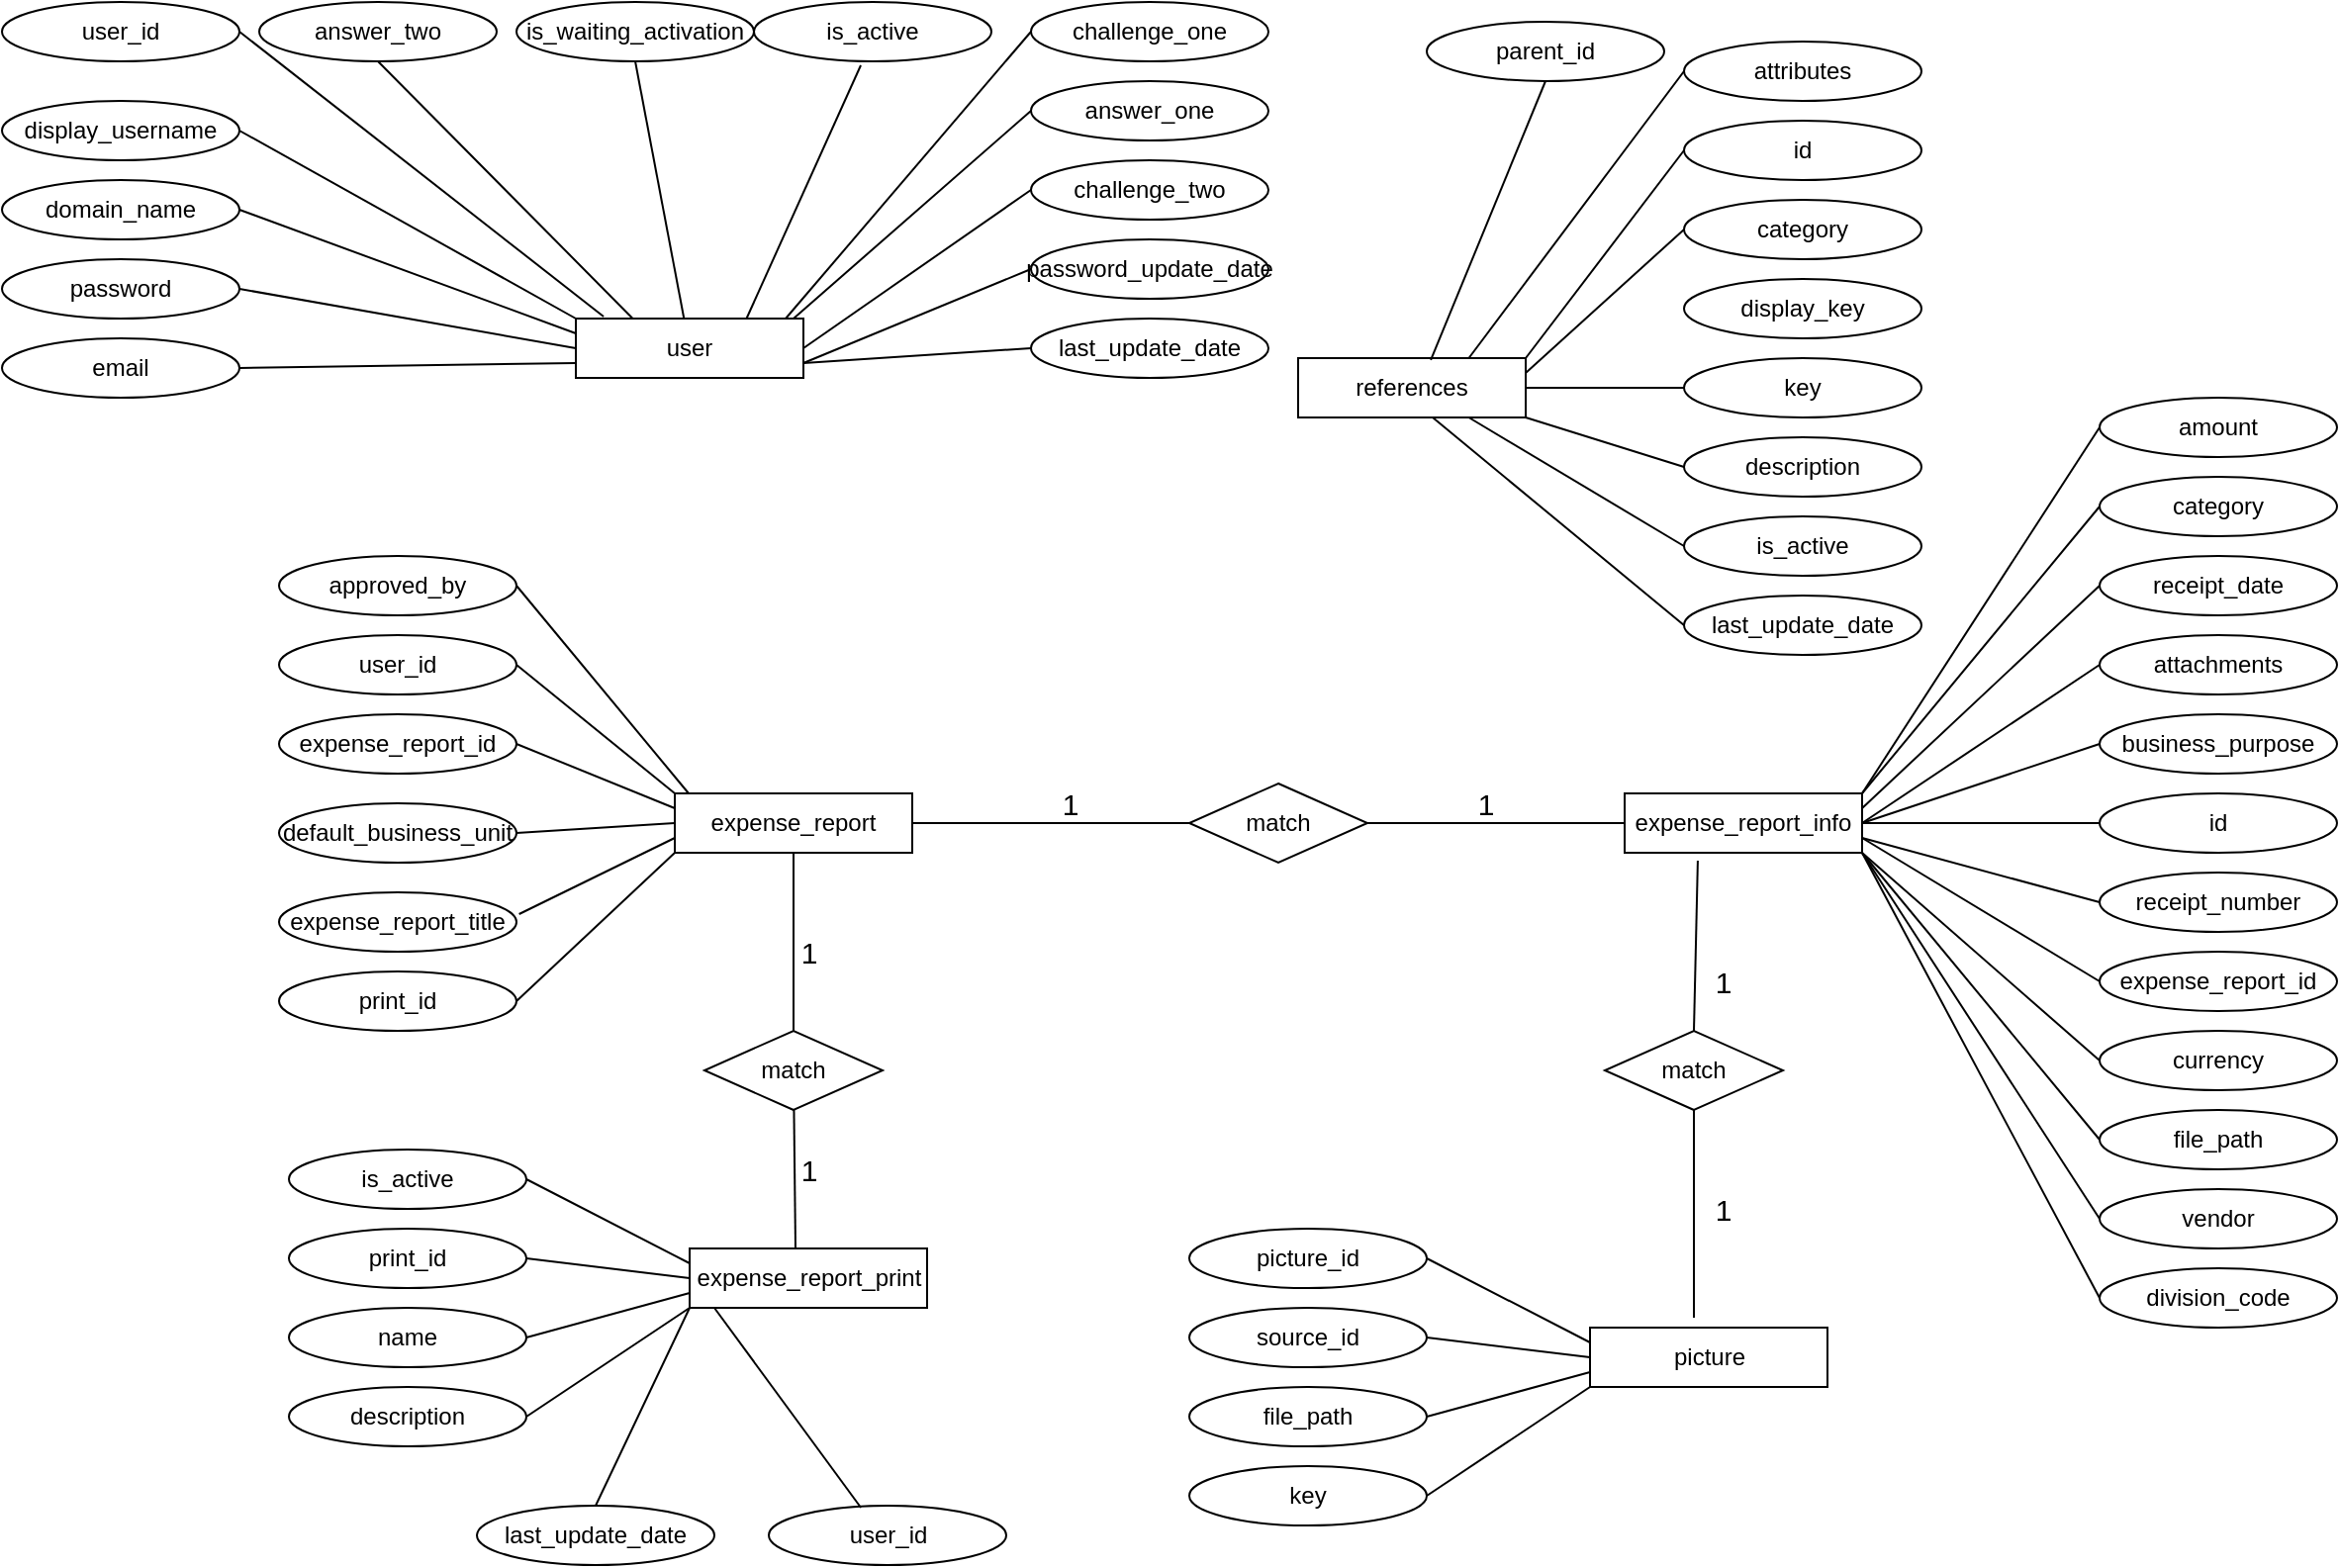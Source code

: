 <mxfile version="13.6.2" type="github" pages="2">
  <diagram name="Page-1" id="9f46799a-70d6-7492-0946-bef42562c5a5">
    <mxGraphModel dx="2200" dy="749" grid="1" gridSize="10" guides="1" tooltips="1" connect="1" arrows="1" fold="1" page="1" pageScale="1" pageWidth="850" pageHeight="1100" background="#ffffff" math="0" shadow="0">
      <root>
        <mxCell id="0" />
        <mxCell id="1" parent="0" />
        <mxCell id="Pz5uD54sgJ8zFwolIMYW-2" value="expense_report" style="rounded=0;whiteSpace=wrap;html=1;" parent="1" vertex="1">
          <mxGeometry x="200" y="410" width="120" height="30" as="geometry" />
        </mxCell>
        <mxCell id="Pz5uD54sgJ8zFwolIMYW-3" value="expense_report_info" style="rounded=0;whiteSpace=wrap;html=1;" parent="1" vertex="1">
          <mxGeometry x="680" y="410" width="120" height="30" as="geometry" />
        </mxCell>
        <mxCell id="Pz5uD54sgJ8zFwolIMYW-4" value="expense_report_id" style="ellipse;whiteSpace=wrap;html=1;" parent="1" vertex="1">
          <mxGeometry y="370" width="120" height="30" as="geometry" />
        </mxCell>
        <mxCell id="Pz5uD54sgJ8zFwolIMYW-5" value="default_business_unit" style="ellipse;whiteSpace=wrap;html=1;" parent="1" vertex="1">
          <mxGeometry y="415" width="120" height="30" as="geometry" />
        </mxCell>
        <mxCell id="Pz5uD54sgJ8zFwolIMYW-6" value="expense_report_title" style="ellipse;whiteSpace=wrap;html=1;" parent="1" vertex="1">
          <mxGeometry y="460" width="120" height="30" as="geometry" />
        </mxCell>
        <mxCell id="Pz5uD54sgJ8zFwolIMYW-7" value="user_id" style="ellipse;whiteSpace=wrap;html=1;" parent="1" vertex="1">
          <mxGeometry y="330" width="120" height="30" as="geometry" />
        </mxCell>
        <mxCell id="Pz5uD54sgJ8zFwolIMYW-8" value="" style="endArrow=none;html=1;exitX=1;exitY=0.5;exitDx=0;exitDy=0;entryX=0;entryY=0;entryDx=0;entryDy=0;" parent="1" source="Pz5uD54sgJ8zFwolIMYW-7" target="Pz5uD54sgJ8zFwolIMYW-2" edge="1">
          <mxGeometry width="50" height="50" relative="1" as="geometry">
            <mxPoint x="420" y="450" as="sourcePoint" />
            <mxPoint x="470" y="400" as="targetPoint" />
          </mxGeometry>
        </mxCell>
        <mxCell id="Pz5uD54sgJ8zFwolIMYW-9" value="" style="endArrow=none;html=1;exitX=1;exitY=0.5;exitDx=0;exitDy=0;entryX=0;entryY=0.25;entryDx=0;entryDy=0;" parent="1" source="Pz5uD54sgJ8zFwolIMYW-4" target="Pz5uD54sgJ8zFwolIMYW-2" edge="1">
          <mxGeometry width="50" height="50" relative="1" as="geometry">
            <mxPoint x="420" y="450" as="sourcePoint" />
            <mxPoint x="470" y="400" as="targetPoint" />
          </mxGeometry>
        </mxCell>
        <mxCell id="Pz5uD54sgJ8zFwolIMYW-10" value="" style="endArrow=none;html=1;exitX=1;exitY=0.5;exitDx=0;exitDy=0;entryX=0;entryY=0.5;entryDx=0;entryDy=0;" parent="1" source="Pz5uD54sgJ8zFwolIMYW-5" target="Pz5uD54sgJ8zFwolIMYW-2" edge="1">
          <mxGeometry width="50" height="50" relative="1" as="geometry">
            <mxPoint x="420" y="450" as="sourcePoint" />
            <mxPoint x="470" y="400" as="targetPoint" />
          </mxGeometry>
        </mxCell>
        <mxCell id="Pz5uD54sgJ8zFwolIMYW-11" value="" style="endArrow=none;html=1;exitX=1.011;exitY=0.367;exitDx=0;exitDy=0;exitPerimeter=0;entryX=0;entryY=0.75;entryDx=0;entryDy=0;" parent="1" source="Pz5uD54sgJ8zFwolIMYW-6" target="Pz5uD54sgJ8zFwolIMYW-2" edge="1">
          <mxGeometry width="50" height="50" relative="1" as="geometry">
            <mxPoint x="420" y="450" as="sourcePoint" />
            <mxPoint x="470" y="400" as="targetPoint" />
          </mxGeometry>
        </mxCell>
        <mxCell id="R_qh4plyOd-E84ih__JZ-1" value="id" style="ellipse;whiteSpace=wrap;html=1;" vertex="1" parent="1">
          <mxGeometry x="920" y="410" width="120" height="30" as="geometry" />
        </mxCell>
        <mxCell id="R_qh4plyOd-E84ih__JZ-2" value="receipt_date" style="ellipse;whiteSpace=wrap;html=1;" vertex="1" parent="1">
          <mxGeometry x="920" y="290" width="120" height="30" as="geometry" />
        </mxCell>
        <mxCell id="R_qh4plyOd-E84ih__JZ-3" value="business_purpose" style="ellipse;whiteSpace=wrap;html=1;" vertex="1" parent="1">
          <mxGeometry x="920" y="370" width="120" height="30" as="geometry" />
        </mxCell>
        <mxCell id="R_qh4plyOd-E84ih__JZ-5" value="amount" style="ellipse;whiteSpace=wrap;html=1;" vertex="1" parent="1">
          <mxGeometry x="920" y="210" width="120" height="30" as="geometry" />
        </mxCell>
        <mxCell id="R_qh4plyOd-E84ih__JZ-7" value="category" style="ellipse;whiteSpace=wrap;html=1;" vertex="1" parent="1">
          <mxGeometry x="920" y="250" width="120" height="30" as="geometry" />
        </mxCell>
        <mxCell id="R_qh4plyOd-E84ih__JZ-8" value="vendor" style="ellipse;whiteSpace=wrap;html=1;" vertex="1" parent="1">
          <mxGeometry x="920" y="610" width="120" height="30" as="geometry" />
        </mxCell>
        <mxCell id="R_qh4plyOd-E84ih__JZ-9" value="attachments" style="ellipse;whiteSpace=wrap;html=1;" vertex="1" parent="1">
          <mxGeometry x="920" y="330" width="120" height="30" as="geometry" />
        </mxCell>
        <mxCell id="R_qh4plyOd-E84ih__JZ-10" value="receipt_number" style="ellipse;whiteSpace=wrap;html=1;" vertex="1" parent="1">
          <mxGeometry x="920" y="450" width="120" height="30" as="geometry" />
        </mxCell>
        <mxCell id="R_qh4plyOd-E84ih__JZ-11" value="currency" style="ellipse;whiteSpace=wrap;html=1;" vertex="1" parent="1">
          <mxGeometry x="920" y="530" width="120" height="30" as="geometry" />
        </mxCell>
        <mxCell id="R_qh4plyOd-E84ih__JZ-12" value="file_path" style="ellipse;whiteSpace=wrap;html=1;" vertex="1" parent="1">
          <mxGeometry x="920" y="570" width="120" height="30" as="geometry" />
        </mxCell>
        <mxCell id="R_qh4plyOd-E84ih__JZ-13" value="expense_report_id" style="ellipse;whiteSpace=wrap;html=1;" vertex="1" parent="1">
          <mxGeometry x="920" y="490" width="120" height="30" as="geometry" />
        </mxCell>
        <mxCell id="R_qh4plyOd-E84ih__JZ-16" value="" style="endArrow=none;html=1;entryX=0;entryY=0.5;entryDx=0;entryDy=0;exitX=1;exitY=0.25;exitDx=0;exitDy=0;" edge="1" parent="1" source="Pz5uD54sgJ8zFwolIMYW-3" target="R_qh4plyOd-E84ih__JZ-2">
          <mxGeometry width="50" height="50" relative="1" as="geometry">
            <mxPoint x="660" y="420" as="sourcePoint" />
            <mxPoint x="710" y="370" as="targetPoint" />
          </mxGeometry>
        </mxCell>
        <mxCell id="R_qh4plyOd-E84ih__JZ-17" value="" style="endArrow=none;html=1;entryX=0;entryY=0.5;entryDx=0;entryDy=0;exitX=1;exitY=0;exitDx=0;exitDy=0;" edge="1" parent="1" source="Pz5uD54sgJ8zFwolIMYW-3" target="R_qh4plyOd-E84ih__JZ-7">
          <mxGeometry width="50" height="50" relative="1" as="geometry">
            <mxPoint x="660" y="420" as="sourcePoint" />
            <mxPoint x="710" y="370" as="targetPoint" />
          </mxGeometry>
        </mxCell>
        <mxCell id="R_qh4plyOd-E84ih__JZ-18" value="" style="endArrow=none;html=1;entryX=0;entryY=0.5;entryDx=0;entryDy=0;" edge="1" parent="1" target="R_qh4plyOd-E84ih__JZ-5">
          <mxGeometry width="50" height="50" relative="1" as="geometry">
            <mxPoint x="800" y="410" as="sourcePoint" />
            <mxPoint x="910" y="230" as="targetPoint" />
            <Array as="points" />
          </mxGeometry>
        </mxCell>
        <mxCell id="R_qh4plyOd-E84ih__JZ-19" value="" style="endArrow=none;html=1;entryX=0;entryY=0.5;entryDx=0;entryDy=0;exitX=1;exitY=0.5;exitDx=0;exitDy=0;" edge="1" parent="1" source="Pz5uD54sgJ8zFwolIMYW-3" target="R_qh4plyOd-E84ih__JZ-9">
          <mxGeometry width="50" height="50" relative="1" as="geometry">
            <mxPoint x="660" y="420" as="sourcePoint" />
            <mxPoint x="710" y="370" as="targetPoint" />
          </mxGeometry>
        </mxCell>
        <mxCell id="R_qh4plyOd-E84ih__JZ-20" value="" style="endArrow=none;html=1;entryX=0;entryY=0.5;entryDx=0;entryDy=0;exitX=1;exitY=0.5;exitDx=0;exitDy=0;" edge="1" parent="1" source="Pz5uD54sgJ8zFwolIMYW-3" target="R_qh4plyOd-E84ih__JZ-3">
          <mxGeometry width="50" height="50" relative="1" as="geometry">
            <mxPoint x="660" y="420" as="sourcePoint" />
            <mxPoint x="710" y="370" as="targetPoint" />
          </mxGeometry>
        </mxCell>
        <mxCell id="R_qh4plyOd-E84ih__JZ-21" value="" style="endArrow=none;html=1;entryX=0;entryY=0.5;entryDx=0;entryDy=0;exitX=1;exitY=0.5;exitDx=0;exitDy=0;" edge="1" parent="1" source="Pz5uD54sgJ8zFwolIMYW-3" target="R_qh4plyOd-E84ih__JZ-1">
          <mxGeometry width="50" height="50" relative="1" as="geometry">
            <mxPoint x="660" y="420" as="sourcePoint" />
            <mxPoint x="710" y="370" as="targetPoint" />
          </mxGeometry>
        </mxCell>
        <mxCell id="R_qh4plyOd-E84ih__JZ-22" value="" style="endArrow=none;html=1;entryX=0;entryY=0.5;entryDx=0;entryDy=0;exitX=1;exitY=0.75;exitDx=0;exitDy=0;" edge="1" parent="1" source="Pz5uD54sgJ8zFwolIMYW-3" target="R_qh4plyOd-E84ih__JZ-10">
          <mxGeometry width="50" height="50" relative="1" as="geometry">
            <mxPoint x="660" y="420" as="sourcePoint" />
            <mxPoint x="710" y="370" as="targetPoint" />
          </mxGeometry>
        </mxCell>
        <mxCell id="R_qh4plyOd-E84ih__JZ-23" value="" style="endArrow=none;html=1;entryX=0;entryY=0.5;entryDx=0;entryDy=0;exitX=1;exitY=0.75;exitDx=0;exitDy=0;" edge="1" parent="1" source="Pz5uD54sgJ8zFwolIMYW-3" target="R_qh4plyOd-E84ih__JZ-13">
          <mxGeometry width="50" height="50" relative="1" as="geometry">
            <mxPoint x="660" y="420" as="sourcePoint" />
            <mxPoint x="710" y="370" as="targetPoint" />
          </mxGeometry>
        </mxCell>
        <mxCell id="R_qh4plyOd-E84ih__JZ-24" value="" style="endArrow=none;html=1;entryX=0;entryY=0.5;entryDx=0;entryDy=0;exitX=1;exitY=1;exitDx=0;exitDy=0;" edge="1" parent="1" source="Pz5uD54sgJ8zFwolIMYW-3" target="R_qh4plyOd-E84ih__JZ-11">
          <mxGeometry width="50" height="50" relative="1" as="geometry">
            <mxPoint x="660" y="420" as="sourcePoint" />
            <mxPoint x="710" y="370" as="targetPoint" />
          </mxGeometry>
        </mxCell>
        <mxCell id="R_qh4plyOd-E84ih__JZ-25" value="" style="endArrow=none;html=1;entryX=0;entryY=0.5;entryDx=0;entryDy=0;exitX=1;exitY=1;exitDx=0;exitDy=0;" edge="1" parent="1" source="Pz5uD54sgJ8zFwolIMYW-3" target="R_qh4plyOd-E84ih__JZ-12">
          <mxGeometry width="50" height="50" relative="1" as="geometry">
            <mxPoint x="660" y="420" as="sourcePoint" />
            <mxPoint x="710" y="370" as="targetPoint" />
          </mxGeometry>
        </mxCell>
        <mxCell id="R_qh4plyOd-E84ih__JZ-26" value="" style="endArrow=none;html=1;entryX=0;entryY=0.5;entryDx=0;entryDy=0;" edge="1" parent="1" target="R_qh4plyOd-E84ih__JZ-8">
          <mxGeometry width="50" height="50" relative="1" as="geometry">
            <mxPoint x="800" y="440" as="sourcePoint" />
            <mxPoint x="710" y="370" as="targetPoint" />
          </mxGeometry>
        </mxCell>
        <mxCell id="R_qh4plyOd-E84ih__JZ-27" value="match" style="rhombus;whiteSpace=wrap;html=1;" vertex="1" parent="1">
          <mxGeometry x="460" y="405" width="90" height="40" as="geometry" />
        </mxCell>
        <mxCell id="R_qh4plyOd-E84ih__JZ-28" value="" style="endArrow=none;html=1;exitX=1;exitY=0.5;exitDx=0;exitDy=0;entryX=0;entryY=0.5;entryDx=0;entryDy=0;" edge="1" parent="1" source="R_qh4plyOd-E84ih__JZ-27" target="Pz5uD54sgJ8zFwolIMYW-3">
          <mxGeometry width="50" height="50" relative="1" as="geometry">
            <mxPoint x="660" y="420" as="sourcePoint" />
            <mxPoint x="710" y="370" as="targetPoint" />
          </mxGeometry>
        </mxCell>
        <mxCell id="R_qh4plyOd-E84ih__JZ-30" value="" style="endArrow=none;html=1;exitX=1;exitY=0.5;exitDx=0;exitDy=0;entryX=0;entryY=0.5;entryDx=0;entryDy=0;" edge="1" parent="1" source="Pz5uD54sgJ8zFwolIMYW-2" target="R_qh4plyOd-E84ih__JZ-27">
          <mxGeometry width="50" height="50" relative="1" as="geometry">
            <mxPoint x="660" y="420" as="sourcePoint" />
            <mxPoint x="490" y="340" as="targetPoint" />
          </mxGeometry>
        </mxCell>
        <mxCell id="R_qh4plyOd-E84ih__JZ-31" value="&lt;font style=&quot;font-size: 15px&quot;&gt;1&lt;/font&gt;" style="text;html=1;strokeColor=none;fillColor=none;align=center;verticalAlign=middle;whiteSpace=wrap;rounded=0;" vertex="1" parent="1">
          <mxGeometry x="590" y="405" width="40" height="20" as="geometry" />
        </mxCell>
        <mxCell id="R_qh4plyOd-E84ih__JZ-32" value="&lt;font style=&quot;font-size: 15px&quot;&gt;1&lt;/font&gt;" style="text;html=1;strokeColor=none;fillColor=none;align=center;verticalAlign=middle;whiteSpace=wrap;rounded=0;" vertex="1" parent="1">
          <mxGeometry x="380" y="405" width="40" height="20" as="geometry" />
        </mxCell>
        <mxCell id="R_qh4plyOd-E84ih__JZ-33" value="references" style="rounded=0;whiteSpace=wrap;html=1;" vertex="1" parent="1">
          <mxGeometry x="515" y="190" width="115" height="30" as="geometry" />
        </mxCell>
        <mxCell id="R_qh4plyOd-E84ih__JZ-34" value="parent_id" style="ellipse;whiteSpace=wrap;html=1;" vertex="1" parent="1">
          <mxGeometry x="580" y="20" width="120" height="30" as="geometry" />
        </mxCell>
        <mxCell id="R_qh4plyOd-E84ih__JZ-35" value="category" style="ellipse;whiteSpace=wrap;html=1;" vertex="1" parent="1">
          <mxGeometry x="710" y="110" width="120" height="30" as="geometry" />
        </mxCell>
        <mxCell id="R_qh4plyOd-E84ih__JZ-36" value="key" style="ellipse;whiteSpace=wrap;html=1;" vertex="1" parent="1">
          <mxGeometry x="710" y="190" width="120" height="30" as="geometry" />
        </mxCell>
        <mxCell id="R_qh4plyOd-E84ih__JZ-37" value="display_key" style="ellipse;whiteSpace=wrap;html=1;" vertex="1" parent="1">
          <mxGeometry x="710" y="150" width="120" height="30" as="geometry" />
        </mxCell>
        <mxCell id="R_qh4plyOd-E84ih__JZ-38" value="id" style="ellipse;whiteSpace=wrap;html=1;" vertex="1" parent="1">
          <mxGeometry x="710" y="70" width="120" height="30" as="geometry" />
        </mxCell>
        <mxCell id="R_qh4plyOd-E84ih__JZ-39" value="description" style="ellipse;whiteSpace=wrap;html=1;" vertex="1" parent="1">
          <mxGeometry x="710" y="230" width="120" height="30" as="geometry" />
        </mxCell>
        <mxCell id="R_qh4plyOd-E84ih__JZ-40" value="is_active" style="ellipse;whiteSpace=wrap;html=1;" vertex="1" parent="1">
          <mxGeometry x="710" y="270" width="120" height="30" as="geometry" />
        </mxCell>
        <mxCell id="R_qh4plyOd-E84ih__JZ-41" value="last_update_date" style="ellipse;whiteSpace=wrap;html=1;" vertex="1" parent="1">
          <mxGeometry x="710" y="310" width="120" height="30" as="geometry" />
        </mxCell>
        <mxCell id="R_qh4plyOd-E84ih__JZ-42" value="attributes" style="ellipse;whiteSpace=wrap;html=1;" vertex="1" parent="1">
          <mxGeometry x="710" y="30" width="120" height="30" as="geometry" />
        </mxCell>
        <mxCell id="R_qh4plyOd-E84ih__JZ-44" value="" style="endArrow=none;html=1;exitX=0;exitY=0.5;exitDx=0;exitDy=0;entryX=0.75;entryY=0;entryDx=0;entryDy=0;" edge="1" parent="1" source="R_qh4plyOd-E84ih__JZ-42" target="R_qh4plyOd-E84ih__JZ-33">
          <mxGeometry width="50" height="50" relative="1" as="geometry">
            <mxPoint x="500" y="170" as="sourcePoint" />
            <mxPoint x="510" y="200" as="targetPoint" />
          </mxGeometry>
        </mxCell>
        <mxCell id="R_qh4plyOd-E84ih__JZ-45" value="" style="endArrow=none;html=1;exitX=0;exitY=0.5;exitDx=0;exitDy=0;entryX=0.75;entryY=1;entryDx=0;entryDy=0;" edge="1" parent="1" source="R_qh4plyOd-E84ih__JZ-40" target="R_qh4plyOd-E84ih__JZ-33">
          <mxGeometry width="50" height="50" relative="1" as="geometry">
            <mxPoint x="730" y="450" as="sourcePoint" />
            <mxPoint x="530" y="150" as="targetPoint" />
          </mxGeometry>
        </mxCell>
        <mxCell id="R_qh4plyOd-E84ih__JZ-46" value="" style="endArrow=none;html=1;entryX=0;entryY=0.5;entryDx=0;entryDy=0;" edge="1" parent="1" target="R_qh4plyOd-E84ih__JZ-41">
          <mxGeometry width="50" height="50" relative="1" as="geometry">
            <mxPoint x="583" y="220" as="sourcePoint" />
            <mxPoint x="780" y="400" as="targetPoint" />
          </mxGeometry>
        </mxCell>
        <mxCell id="R_qh4plyOd-E84ih__JZ-47" value="" style="endArrow=none;html=1;exitX=0.583;exitY=0.033;exitDx=0;exitDy=0;entryX=0.5;entryY=1;entryDx=0;entryDy=0;exitPerimeter=0;" edge="1" parent="1" source="R_qh4plyOd-E84ih__JZ-33" target="R_qh4plyOd-E84ih__JZ-34">
          <mxGeometry width="50" height="50" relative="1" as="geometry">
            <mxPoint x="730" y="450" as="sourcePoint" />
            <mxPoint x="440" y="250" as="targetPoint" />
          </mxGeometry>
        </mxCell>
        <mxCell id="R_qh4plyOd-E84ih__JZ-48" value="" style="endArrow=none;html=1;entryX=0;entryY=0.5;entryDx=0;entryDy=0;exitX=1;exitY=0;exitDx=0;exitDy=0;" edge="1" parent="1" source="R_qh4plyOd-E84ih__JZ-33" target="R_qh4plyOd-E84ih__JZ-38">
          <mxGeometry width="50" height="50" relative="1" as="geometry">
            <mxPoint x="730" y="450" as="sourcePoint" />
            <mxPoint x="780" y="400" as="targetPoint" />
          </mxGeometry>
        </mxCell>
        <mxCell id="R_qh4plyOd-E84ih__JZ-49" value="" style="endArrow=none;html=1;entryX=0;entryY=0.5;entryDx=0;entryDy=0;exitX=1;exitY=0.25;exitDx=0;exitDy=0;" edge="1" parent="1" source="R_qh4plyOd-E84ih__JZ-33" target="R_qh4plyOd-E84ih__JZ-35">
          <mxGeometry width="50" height="50" relative="1" as="geometry">
            <mxPoint x="640" y="190" as="sourcePoint" />
            <mxPoint x="780" y="400" as="targetPoint" />
          </mxGeometry>
        </mxCell>
        <mxCell id="R_qh4plyOd-E84ih__JZ-51" value="" style="endArrow=none;html=1;entryX=1;entryY=0.5;entryDx=0;entryDy=0;exitX=0;exitY=0.5;exitDx=0;exitDy=0;" edge="1" parent="1" source="R_qh4plyOd-E84ih__JZ-36" target="R_qh4plyOd-E84ih__JZ-33">
          <mxGeometry width="50" height="50" relative="1" as="geometry">
            <mxPoint x="730" y="450" as="sourcePoint" />
            <mxPoint x="780" y="400" as="targetPoint" />
          </mxGeometry>
        </mxCell>
        <mxCell id="R_qh4plyOd-E84ih__JZ-52" value="" style="endArrow=none;html=1;exitX=1;exitY=1;exitDx=0;exitDy=0;entryX=0;entryY=0.5;entryDx=0;entryDy=0;" edge="1" parent="1" source="R_qh4plyOd-E84ih__JZ-33" target="R_qh4plyOd-E84ih__JZ-39">
          <mxGeometry width="50" height="50" relative="1" as="geometry">
            <mxPoint x="730" y="450" as="sourcePoint" />
            <mxPoint x="780" y="400" as="targetPoint" />
          </mxGeometry>
        </mxCell>
        <mxCell id="R_qh4plyOd-E84ih__JZ-54" value="expense_report_print" style="rounded=0;whiteSpace=wrap;html=1;" vertex="1" parent="1">
          <mxGeometry x="207.5" y="640" width="120" height="30" as="geometry" />
        </mxCell>
        <mxCell id="R_qh4plyOd-E84ih__JZ-55" value="print_id" style="ellipse;whiteSpace=wrap;html=1;" vertex="1" parent="1">
          <mxGeometry x="5" y="630" width="120" height="30" as="geometry" />
        </mxCell>
        <mxCell id="R_qh4plyOd-E84ih__JZ-56" value="name" style="ellipse;whiteSpace=wrap;html=1;" vertex="1" parent="1">
          <mxGeometry x="5" y="670" width="120" height="30" as="geometry" />
        </mxCell>
        <mxCell id="R_qh4plyOd-E84ih__JZ-57" value="description" style="ellipse;whiteSpace=wrap;html=1;" vertex="1" parent="1">
          <mxGeometry x="5" y="710" width="120" height="30" as="geometry" />
        </mxCell>
        <mxCell id="R_qh4plyOd-E84ih__JZ-58" value="user_id" style="ellipse;whiteSpace=wrap;html=1;" vertex="1" parent="1">
          <mxGeometry x="247.5" y="770" width="120" height="30" as="geometry" />
        </mxCell>
        <mxCell id="R_qh4plyOd-E84ih__JZ-59" value="is_active" style="ellipse;whiteSpace=wrap;html=1;" vertex="1" parent="1">
          <mxGeometry x="5" y="590" width="120" height="30" as="geometry" />
        </mxCell>
        <mxCell id="R_qh4plyOd-E84ih__JZ-60" value="last_update_date" style="ellipse;whiteSpace=wrap;html=1;" vertex="1" parent="1">
          <mxGeometry x="100" y="770" width="120" height="30" as="geometry" />
        </mxCell>
        <mxCell id="R_qh4plyOd-E84ih__JZ-61" value="" style="endArrow=none;html=1;exitX=1;exitY=0.5;exitDx=0;exitDy=0;entryX=0;entryY=0.25;entryDx=0;entryDy=0;" edge="1" parent="1" source="R_qh4plyOd-E84ih__JZ-59" target="R_qh4plyOd-E84ih__JZ-54">
          <mxGeometry width="50" height="50" relative="1" as="geometry">
            <mxPoint x="425" y="540" as="sourcePoint" />
            <mxPoint x="475" y="490" as="targetPoint" />
          </mxGeometry>
        </mxCell>
        <mxCell id="R_qh4plyOd-E84ih__JZ-62" value="" style="endArrow=none;html=1;exitX=1;exitY=0.5;exitDx=0;exitDy=0;entryX=0;entryY=0.5;entryDx=0;entryDy=0;" edge="1" parent="1" source="R_qh4plyOd-E84ih__JZ-55" target="R_qh4plyOd-E84ih__JZ-54">
          <mxGeometry width="50" height="50" relative="1" as="geometry">
            <mxPoint x="425" y="540" as="sourcePoint" />
            <mxPoint x="475" y="490" as="targetPoint" />
          </mxGeometry>
        </mxCell>
        <mxCell id="R_qh4plyOd-E84ih__JZ-63" value="" style="endArrow=none;html=1;exitX=1;exitY=0.5;exitDx=0;exitDy=0;entryX=0;entryY=0.75;entryDx=0;entryDy=0;" edge="1" parent="1" source="R_qh4plyOd-E84ih__JZ-56" target="R_qh4plyOd-E84ih__JZ-54">
          <mxGeometry width="50" height="50" relative="1" as="geometry">
            <mxPoint x="425" y="540" as="sourcePoint" />
            <mxPoint x="475" y="490" as="targetPoint" />
          </mxGeometry>
        </mxCell>
        <mxCell id="R_qh4plyOd-E84ih__JZ-64" value="" style="endArrow=none;html=1;exitX=1;exitY=0.5;exitDx=0;exitDy=0;entryX=0;entryY=1;entryDx=0;entryDy=0;" edge="1" parent="1" source="R_qh4plyOd-E84ih__JZ-57" target="R_qh4plyOd-E84ih__JZ-54">
          <mxGeometry width="50" height="50" relative="1" as="geometry">
            <mxPoint x="425" y="540" as="sourcePoint" />
            <mxPoint x="475" y="490" as="targetPoint" />
          </mxGeometry>
        </mxCell>
        <mxCell id="R_qh4plyOd-E84ih__JZ-65" value="" style="endArrow=none;html=1;entryX=0.388;entryY=0.033;entryDx=0;entryDy=0;exitX=0.104;exitY=1;exitDx=0;exitDy=0;entryPerimeter=0;exitPerimeter=0;" edge="1" parent="1" source="R_qh4plyOd-E84ih__JZ-54" target="R_qh4plyOd-E84ih__JZ-58">
          <mxGeometry width="50" height="50" relative="1" as="geometry">
            <mxPoint x="370" y="600" as="sourcePoint" />
            <mxPoint x="475" y="490" as="targetPoint" />
            <Array as="points" />
          </mxGeometry>
        </mxCell>
        <mxCell id="R_qh4plyOd-E84ih__JZ-66" value="" style="endArrow=none;html=1;entryX=0.5;entryY=0;entryDx=0;entryDy=0;exitX=0;exitY=1;exitDx=0;exitDy=0;" edge="1" parent="1" source="R_qh4plyOd-E84ih__JZ-54" target="R_qh4plyOd-E84ih__JZ-60">
          <mxGeometry width="50" height="50" relative="1" as="geometry">
            <mxPoint x="335" y="650" as="sourcePoint" />
            <mxPoint x="475" y="490" as="targetPoint" />
          </mxGeometry>
        </mxCell>
        <mxCell id="h8O6IA_DVOQEZ1tluedp-2" value="match" style="rhombus;whiteSpace=wrap;html=1;direction=west;rotation=0;" vertex="1" parent="1">
          <mxGeometry x="215" y="530" width="90" height="40" as="geometry" />
        </mxCell>
        <mxCell id="h8O6IA_DVOQEZ1tluedp-3" value="" style="endArrow=none;html=1;exitX=0.5;exitY=1;exitDx=0;exitDy=0;entryX=0.5;entryY=1;entryDx=0;entryDy=0;" edge="1" parent="1" source="Pz5uD54sgJ8zFwolIMYW-2" target="h8O6IA_DVOQEZ1tluedp-2">
          <mxGeometry width="50" height="50" relative="1" as="geometry">
            <mxPoint x="490" y="550" as="sourcePoint" />
            <mxPoint x="290" y="550" as="targetPoint" />
          </mxGeometry>
        </mxCell>
        <mxCell id="h8O6IA_DVOQEZ1tluedp-4" value="" style="endArrow=none;html=1;" edge="1" parent="1" source="h8O6IA_DVOQEZ1tluedp-2">
          <mxGeometry width="50" height="50" relative="1" as="geometry">
            <mxPoint x="175.98" y="568" as="sourcePoint" />
            <mxPoint x="261" y="640" as="targetPoint" />
          </mxGeometry>
        </mxCell>
        <mxCell id="h8O6IA_DVOQEZ1tluedp-5" value="&lt;font style=&quot;font-size: 15px&quot;&gt;1&lt;/font&gt;" style="text;html=1;strokeColor=none;fillColor=none;align=center;verticalAlign=middle;whiteSpace=wrap;rounded=0;" vertex="1" parent="1">
          <mxGeometry x="247.5" y="480" width="40" height="20" as="geometry" />
        </mxCell>
        <mxCell id="h8O6IA_DVOQEZ1tluedp-6" value="&lt;font style=&quot;font-size: 15px&quot;&gt;1&lt;/font&gt;" style="text;html=1;strokeColor=none;fillColor=none;align=center;verticalAlign=middle;whiteSpace=wrap;rounded=0;" vertex="1" parent="1">
          <mxGeometry x="247.5" y="590" width="40" height="20" as="geometry" />
        </mxCell>
        <mxCell id="h8O6IA_DVOQEZ1tluedp-7" value="print_id" style="ellipse;whiteSpace=wrap;html=1;" vertex="1" parent="1">
          <mxGeometry y="500" width="120" height="30" as="geometry" />
        </mxCell>
        <mxCell id="h8O6IA_DVOQEZ1tluedp-8" value="" style="endArrow=none;html=1;exitX=1;exitY=0.5;exitDx=0;exitDy=0;entryX=0;entryY=1;entryDx=0;entryDy=0;" edge="1" parent="1" source="h8O6IA_DVOQEZ1tluedp-7" target="Pz5uD54sgJ8zFwolIMYW-2">
          <mxGeometry width="50" height="50" relative="1" as="geometry">
            <mxPoint x="520" y="490" as="sourcePoint" />
            <mxPoint x="570" y="440" as="targetPoint" />
          </mxGeometry>
        </mxCell>
        <mxCell id="h8O6IA_DVOQEZ1tluedp-9" value="approved_by" style="ellipse;whiteSpace=wrap;html=1;" vertex="1" parent="1">
          <mxGeometry y="290" width="120" height="30" as="geometry" />
        </mxCell>
        <mxCell id="h8O6IA_DVOQEZ1tluedp-10" value="" style="endArrow=none;html=1;" edge="1" parent="1">
          <mxGeometry width="50" height="50" relative="1" as="geometry">
            <mxPoint x="120" y="305" as="sourcePoint" />
            <mxPoint x="207" y="410" as="targetPoint" />
          </mxGeometry>
        </mxCell>
        <mxCell id="h8O6IA_DVOQEZ1tluedp-22" value="picture" style="rounded=0;whiteSpace=wrap;html=1;" vertex="1" parent="1">
          <mxGeometry x="662.5" y="680" width="120" height="30" as="geometry" />
        </mxCell>
        <mxCell id="h8O6IA_DVOQEZ1tluedp-23" value="source_id" style="ellipse;whiteSpace=wrap;html=1;" vertex="1" parent="1">
          <mxGeometry x="460" y="670" width="120" height="30" as="geometry" />
        </mxCell>
        <mxCell id="h8O6IA_DVOQEZ1tluedp-24" value="file_path" style="ellipse;whiteSpace=wrap;html=1;" vertex="1" parent="1">
          <mxGeometry x="460" y="710" width="120" height="30" as="geometry" />
        </mxCell>
        <mxCell id="h8O6IA_DVOQEZ1tluedp-25" value="key" style="ellipse;whiteSpace=wrap;html=1;" vertex="1" parent="1">
          <mxGeometry x="460" y="750" width="120" height="30" as="geometry" />
        </mxCell>
        <mxCell id="h8O6IA_DVOQEZ1tluedp-27" value="picture_id" style="ellipse;whiteSpace=wrap;html=1;" vertex="1" parent="1">
          <mxGeometry x="460" y="630" width="120" height="30" as="geometry" />
        </mxCell>
        <mxCell id="h8O6IA_DVOQEZ1tluedp-29" value="" style="endArrow=none;html=1;exitX=1;exitY=0.5;exitDx=0;exitDy=0;entryX=0;entryY=0.25;entryDx=0;entryDy=0;" edge="1" source="h8O6IA_DVOQEZ1tluedp-27" target="h8O6IA_DVOQEZ1tluedp-22" parent="1">
          <mxGeometry width="50" height="50" relative="1" as="geometry">
            <mxPoint x="880" y="580" as="sourcePoint" />
            <mxPoint x="930" y="530" as="targetPoint" />
          </mxGeometry>
        </mxCell>
        <mxCell id="h8O6IA_DVOQEZ1tluedp-30" value="" style="endArrow=none;html=1;exitX=1;exitY=0.5;exitDx=0;exitDy=0;entryX=0;entryY=0.5;entryDx=0;entryDy=0;" edge="1" source="h8O6IA_DVOQEZ1tluedp-23" target="h8O6IA_DVOQEZ1tluedp-22" parent="1">
          <mxGeometry width="50" height="50" relative="1" as="geometry">
            <mxPoint x="880" y="580" as="sourcePoint" />
            <mxPoint x="930" y="530" as="targetPoint" />
          </mxGeometry>
        </mxCell>
        <mxCell id="h8O6IA_DVOQEZ1tluedp-31" value="" style="endArrow=none;html=1;exitX=1;exitY=0.5;exitDx=0;exitDy=0;entryX=0;entryY=0.75;entryDx=0;entryDy=0;" edge="1" source="h8O6IA_DVOQEZ1tluedp-24" target="h8O6IA_DVOQEZ1tluedp-22" parent="1">
          <mxGeometry width="50" height="50" relative="1" as="geometry">
            <mxPoint x="880" y="580" as="sourcePoint" />
            <mxPoint x="930" y="530" as="targetPoint" />
          </mxGeometry>
        </mxCell>
        <mxCell id="h8O6IA_DVOQEZ1tluedp-32" value="" style="endArrow=none;html=1;exitX=1;exitY=0.5;exitDx=0;exitDy=0;entryX=0;entryY=1;entryDx=0;entryDy=0;" edge="1" source="h8O6IA_DVOQEZ1tluedp-25" target="h8O6IA_DVOQEZ1tluedp-22" parent="1">
          <mxGeometry width="50" height="50" relative="1" as="geometry">
            <mxPoint x="880" y="580" as="sourcePoint" />
            <mxPoint x="930" y="530" as="targetPoint" />
          </mxGeometry>
        </mxCell>
        <mxCell id="h8O6IA_DVOQEZ1tluedp-36" value="match" style="rhombus;whiteSpace=wrap;html=1;direction=west;rotation=0;" vertex="1" parent="1">
          <mxGeometry x="670" y="530" width="90" height="40" as="geometry" />
        </mxCell>
        <mxCell id="h8O6IA_DVOQEZ1tluedp-37" value="" style="endArrow=none;html=1;exitX=0.5;exitY=1;exitDx=0;exitDy=0;entryX=0.308;entryY=1.133;entryDx=0;entryDy=0;entryPerimeter=0;" edge="1" parent="1" source="h8O6IA_DVOQEZ1tluedp-36" target="Pz5uD54sgJ8zFwolIMYW-3">
          <mxGeometry width="50" height="50" relative="1" as="geometry">
            <mxPoint x="520" y="580" as="sourcePoint" />
            <mxPoint x="710" y="430" as="targetPoint" />
          </mxGeometry>
        </mxCell>
        <mxCell id="h8O6IA_DVOQEZ1tluedp-38" value="" style="endArrow=none;html=1;exitX=0.5;exitY=0;exitDx=0;exitDy=0;" edge="1" parent="1" source="h8O6IA_DVOQEZ1tluedp-36">
          <mxGeometry width="50" height="50" relative="1" as="geometry">
            <mxPoint x="520" y="580" as="sourcePoint" />
            <mxPoint x="715" y="675" as="targetPoint" />
          </mxGeometry>
        </mxCell>
        <mxCell id="h8O6IA_DVOQEZ1tluedp-39" value="&lt;font style=&quot;font-size: 15px&quot;&gt;1&lt;/font&gt;" style="text;html=1;strokeColor=none;fillColor=none;align=center;verticalAlign=middle;whiteSpace=wrap;rounded=0;" vertex="1" parent="1">
          <mxGeometry x="710" y="495" width="40" height="20" as="geometry" />
        </mxCell>
        <mxCell id="h8O6IA_DVOQEZ1tluedp-40" value="&lt;font style=&quot;font-size: 15px&quot;&gt;1&lt;/font&gt;" style="text;html=1;strokeColor=none;fillColor=none;align=center;verticalAlign=middle;whiteSpace=wrap;rounded=0;" vertex="1" parent="1">
          <mxGeometry x="710" y="610" width="40" height="20" as="geometry" />
        </mxCell>
        <mxCell id="h8O6IA_DVOQEZ1tluedp-42" value="user" style="rounded=0;whiteSpace=wrap;html=1;" vertex="1" parent="1">
          <mxGeometry x="150" y="170" width="115" height="30" as="geometry" />
        </mxCell>
        <mxCell id="h8O6IA_DVOQEZ1tluedp-43" value="user_id" style="ellipse;whiteSpace=wrap;html=1;" vertex="1" parent="1">
          <mxGeometry x="-140" y="10" width="120" height="30" as="geometry" />
        </mxCell>
        <mxCell id="h8O6IA_DVOQEZ1tluedp-44" value="password" style="ellipse;whiteSpace=wrap;html=1;" vertex="1" parent="1">
          <mxGeometry x="-140" y="140" width="120" height="30" as="geometry" />
        </mxCell>
        <mxCell id="h8O6IA_DVOQEZ1tluedp-45" value="challenge_one" style="ellipse;whiteSpace=wrap;html=1;" vertex="1" parent="1">
          <mxGeometry x="380" y="10" width="120" height="30" as="geometry" />
        </mxCell>
        <mxCell id="h8O6IA_DVOQEZ1tluedp-46" value="email" style="ellipse;whiteSpace=wrap;html=1;" vertex="1" parent="1">
          <mxGeometry x="-140" y="180" width="120" height="30" as="geometry" />
        </mxCell>
        <mxCell id="h8O6IA_DVOQEZ1tluedp-47" value="domain_name" style="ellipse;whiteSpace=wrap;html=1;" vertex="1" parent="1">
          <mxGeometry x="-140" y="100" width="120" height="30" as="geometry" />
        </mxCell>
        <mxCell id="h8O6IA_DVOQEZ1tluedp-48" value="answer_one" style="ellipse;whiteSpace=wrap;html=1;" vertex="1" parent="1">
          <mxGeometry x="380" y="50" width="120" height="30" as="geometry" />
        </mxCell>
        <mxCell id="h8O6IA_DVOQEZ1tluedp-49" value="challenge_two" style="ellipse;whiteSpace=wrap;html=1;" vertex="1" parent="1">
          <mxGeometry x="380" y="90" width="120" height="30" as="geometry" />
        </mxCell>
        <mxCell id="h8O6IA_DVOQEZ1tluedp-50" value="answer_two" style="ellipse;whiteSpace=wrap;html=1;" vertex="1" parent="1">
          <mxGeometry x="-10" y="10" width="120" height="30" as="geometry" />
        </mxCell>
        <mxCell id="h8O6IA_DVOQEZ1tluedp-51" value="display_username" style="ellipse;whiteSpace=wrap;html=1;" vertex="1" parent="1">
          <mxGeometry x="-140" y="60" width="120" height="30" as="geometry" />
        </mxCell>
        <mxCell id="h8O6IA_DVOQEZ1tluedp-52" value="" style="endArrow=none;html=1;exitX=1;exitY=0.5;exitDx=0;exitDy=0;entryX=0;entryY=0;entryDx=0;entryDy=0;" edge="1" source="h8O6IA_DVOQEZ1tluedp-51" target="h8O6IA_DVOQEZ1tluedp-42" parent="1">
          <mxGeometry width="50" height="50" relative="1" as="geometry">
            <mxPoint x="165" y="280" as="sourcePoint" />
            <mxPoint x="175" y="310" as="targetPoint" />
            <Array as="points" />
          </mxGeometry>
        </mxCell>
        <mxCell id="h8O6IA_DVOQEZ1tluedp-53" value="" style="endArrow=none;html=1;exitX=0;exitY=0.5;exitDx=0;exitDy=0;entryX=1;entryY=0.5;entryDx=0;entryDy=0;" edge="1" source="h8O6IA_DVOQEZ1tluedp-49" target="h8O6IA_DVOQEZ1tluedp-42" parent="1">
          <mxGeometry width="50" height="50" relative="1" as="geometry">
            <mxPoint x="395" y="560" as="sourcePoint" />
            <mxPoint x="270" y="170" as="targetPoint" />
          </mxGeometry>
        </mxCell>
        <mxCell id="h8O6IA_DVOQEZ1tluedp-55" value="" style="endArrow=none;html=1;entryX=1;entryY=0.5;entryDx=0;entryDy=0;exitX=0.122;exitY=-0.033;exitDx=0;exitDy=0;exitPerimeter=0;" edge="1" source="h8O6IA_DVOQEZ1tluedp-42" target="h8O6IA_DVOQEZ1tluedp-43" parent="1">
          <mxGeometry width="50" height="50" relative="1" as="geometry">
            <mxPoint x="160" y="160" as="sourcePoint" />
            <mxPoint x="105" y="360" as="targetPoint" />
          </mxGeometry>
        </mxCell>
        <mxCell id="h8O6IA_DVOQEZ1tluedp-56" value="" style="endArrow=none;html=1;entryX=1;entryY=0.5;entryDx=0;entryDy=0;exitX=0;exitY=0.25;exitDx=0;exitDy=0;" edge="1" source="h8O6IA_DVOQEZ1tluedp-42" target="h8O6IA_DVOQEZ1tluedp-47" parent="1">
          <mxGeometry width="50" height="50" relative="1" as="geometry">
            <mxPoint x="140" y="180" as="sourcePoint" />
            <mxPoint x="445" y="510" as="targetPoint" />
          </mxGeometry>
        </mxCell>
        <mxCell id="h8O6IA_DVOQEZ1tluedp-57" value="" style="endArrow=none;html=1;entryX=1;entryY=0.5;entryDx=0;entryDy=0;exitX=0;exitY=0.5;exitDx=0;exitDy=0;" edge="1" source="h8O6IA_DVOQEZ1tluedp-42" target="h8O6IA_DVOQEZ1tluedp-44" parent="1">
          <mxGeometry width="50" height="50" relative="1" as="geometry">
            <mxPoint x="305" y="300" as="sourcePoint" />
            <mxPoint x="445" y="510" as="targetPoint" />
          </mxGeometry>
        </mxCell>
        <mxCell id="h8O6IA_DVOQEZ1tluedp-58" value="" style="endArrow=none;html=1;entryX=0.922;entryY=0;entryDx=0;entryDy=0;exitX=0;exitY=0.5;exitDx=0;exitDy=0;entryPerimeter=0;" edge="1" source="h8O6IA_DVOQEZ1tluedp-45" target="h8O6IA_DVOQEZ1tluedp-42" parent="1">
          <mxGeometry width="50" height="50" relative="1" as="geometry">
            <mxPoint x="395" y="560" as="sourcePoint" />
            <mxPoint x="445" y="510" as="targetPoint" />
          </mxGeometry>
        </mxCell>
        <mxCell id="h8O6IA_DVOQEZ1tluedp-59" value="" style="endArrow=none;html=1;entryX=0;entryY=0.5;entryDx=0;entryDy=0;" edge="1" target="h8O6IA_DVOQEZ1tluedp-48" parent="1">
          <mxGeometry width="50" height="50" relative="1" as="geometry">
            <mxPoint x="260" y="170" as="sourcePoint" />
            <mxPoint x="445" y="510" as="targetPoint" />
          </mxGeometry>
        </mxCell>
        <mxCell id="h8O6IA_DVOQEZ1tluedp-60" value="" style="endArrow=none;html=1;entryX=1;entryY=0.5;entryDx=0;entryDy=0;exitX=0;exitY=0.75;exitDx=0;exitDy=0;" edge="1" parent="1" source="h8O6IA_DVOQEZ1tluedp-42" target="h8O6IA_DVOQEZ1tluedp-46">
          <mxGeometry width="50" height="50" relative="1" as="geometry">
            <mxPoint x="520" y="400" as="sourcePoint" />
            <mxPoint x="570" y="350" as="targetPoint" />
          </mxGeometry>
        </mxCell>
        <mxCell id="h8O6IA_DVOQEZ1tluedp-62" value="" style="endArrow=none;html=1;exitX=0.5;exitY=1;exitDx=0;exitDy=0;entryX=0.25;entryY=0;entryDx=0;entryDy=0;" edge="1" parent="1" source="h8O6IA_DVOQEZ1tluedp-50" target="h8O6IA_DVOQEZ1tluedp-42">
          <mxGeometry width="50" height="50" relative="1" as="geometry">
            <mxPoint x="520" y="320" as="sourcePoint" />
            <mxPoint x="570" y="270" as="targetPoint" />
          </mxGeometry>
        </mxCell>
        <mxCell id="h8O6IA_DVOQEZ1tluedp-63" value="is_waiting_activation" style="ellipse;whiteSpace=wrap;html=1;" vertex="1" parent="1">
          <mxGeometry x="120" y="10" width="120" height="30" as="geometry" />
        </mxCell>
        <mxCell id="h8O6IA_DVOQEZ1tluedp-64" value="" style="endArrow=none;html=1;exitX=0.5;exitY=1;exitDx=0;exitDy=0;" edge="1" parent="1" source="h8O6IA_DVOQEZ1tluedp-63" target="h8O6IA_DVOQEZ1tluedp-42">
          <mxGeometry width="50" height="50" relative="1" as="geometry">
            <mxPoint x="520" y="320" as="sourcePoint" />
            <mxPoint x="570" y="270" as="targetPoint" />
          </mxGeometry>
        </mxCell>
        <mxCell id="h8O6IA_DVOQEZ1tluedp-65" value="password_update_date" style="ellipse;whiteSpace=wrap;html=1;" vertex="1" parent="1">
          <mxGeometry x="380" y="130" width="120" height="30" as="geometry" />
        </mxCell>
        <mxCell id="h8O6IA_DVOQEZ1tluedp-66" value="is_active" style="ellipse;whiteSpace=wrap;html=1;" vertex="1" parent="1">
          <mxGeometry x="240" y="10" width="120" height="30" as="geometry" />
        </mxCell>
        <mxCell id="h8O6IA_DVOQEZ1tluedp-67" value="last_update_date" style="ellipse;whiteSpace=wrap;html=1;" vertex="1" parent="1">
          <mxGeometry x="380" y="170" width="120" height="30" as="geometry" />
        </mxCell>
        <mxCell id="h8O6IA_DVOQEZ1tluedp-69" value="" style="endArrow=none;html=1;exitX=0.45;exitY=1.067;exitDx=0;exitDy=0;exitPerimeter=0;entryX=0.75;entryY=0;entryDx=0;entryDy=0;" edge="1" parent="1" source="h8O6IA_DVOQEZ1tluedp-66" target="h8O6IA_DVOQEZ1tluedp-42">
          <mxGeometry width="50" height="50" relative="1" as="geometry">
            <mxPoint x="520" y="320" as="sourcePoint" />
            <mxPoint x="570" y="270" as="targetPoint" />
          </mxGeometry>
        </mxCell>
        <mxCell id="h8O6IA_DVOQEZ1tluedp-70" value="" style="endArrow=none;html=1;exitX=1;exitY=0.75;exitDx=0;exitDy=0;entryX=0;entryY=0.5;entryDx=0;entryDy=0;" edge="1" parent="1" source="h8O6IA_DVOQEZ1tluedp-42" target="h8O6IA_DVOQEZ1tluedp-65">
          <mxGeometry width="50" height="50" relative="1" as="geometry">
            <mxPoint x="520" y="320" as="sourcePoint" />
            <mxPoint x="570" y="270" as="targetPoint" />
          </mxGeometry>
        </mxCell>
        <mxCell id="h8O6IA_DVOQEZ1tluedp-71" value="" style="endArrow=none;html=1;exitX=1;exitY=0.75;exitDx=0;exitDy=0;entryX=0;entryY=0.5;entryDx=0;entryDy=0;" edge="1" parent="1" source="h8O6IA_DVOQEZ1tluedp-42" target="h8O6IA_DVOQEZ1tluedp-67">
          <mxGeometry width="50" height="50" relative="1" as="geometry">
            <mxPoint x="520" y="320" as="sourcePoint" />
            <mxPoint x="570" y="270" as="targetPoint" />
          </mxGeometry>
        </mxCell>
        <mxCell id="h8O6IA_DVOQEZ1tluedp-72" value="division_code" style="ellipse;whiteSpace=wrap;html=1;" vertex="1" parent="1">
          <mxGeometry x="920" y="650" width="120" height="30" as="geometry" />
        </mxCell>
        <mxCell id="h8O6IA_DVOQEZ1tluedp-73" value="" style="endArrow=none;html=1;exitX=0;exitY=0.5;exitDx=0;exitDy=0;entryX=1;entryY=1;entryDx=0;entryDy=0;" edge="1" parent="1" source="h8O6IA_DVOQEZ1tluedp-72" target="Pz5uD54sgJ8zFwolIMYW-3">
          <mxGeometry width="50" height="50" relative="1" as="geometry">
            <mxPoint x="520" y="410" as="sourcePoint" />
            <mxPoint x="570" y="360" as="targetPoint" />
          </mxGeometry>
        </mxCell>
      </root>
    </mxGraphModel>
  </diagram>
  <diagram id="1mUVMJp82mPoYoTg56Co" name="Page-2">
    <mxGraphModel dx="1350" dy="767" grid="1" gridSize="10" guides="1" tooltips="1" connect="1" arrows="1" fold="1" page="1" pageScale="1" pageWidth="850" pageHeight="1100" math="0" shadow="0">
      <root>
        <mxCell id="skq63WqZFMRU0TyStAmw-0" />
        <mxCell id="skq63WqZFMRU0TyStAmw-1" parent="skq63WqZFMRU0TyStAmw-0" />
      </root>
    </mxGraphModel>
  </diagram>
</mxfile>
